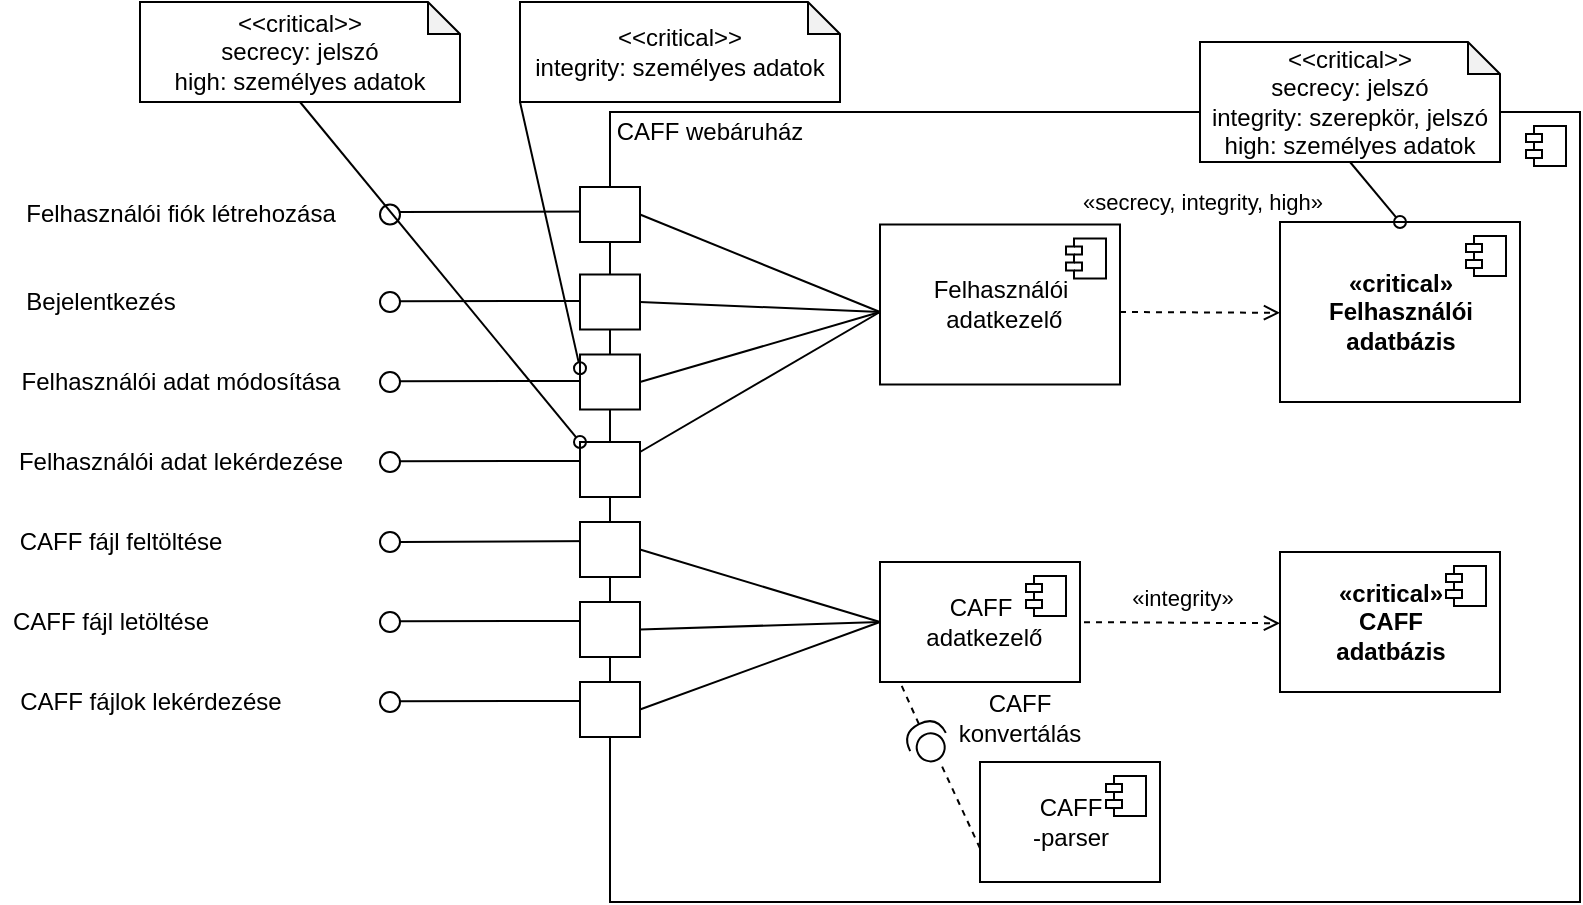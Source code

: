 <mxfile version="15.5.5" type="device"><diagram id="o6m9N1eS2aOGVe41u9jP" name="Page-1"><mxGraphModel dx="2249" dy="1963" grid="1" gridSize="10" guides="1" tooltips="1" connect="1" arrows="1" fold="1" page="1" pageScale="1" pageWidth="827" pageHeight="1169" math="0" shadow="0"><root><mxCell id="0"/><mxCell id="1" parent="0"/><mxCell id="lTvL9Bcv3uHDVhmwFT5u-25" value="" style="html=1;dropTarget=0;" vertex="1" parent="1"><mxGeometry x="245" y="45" width="485" height="395" as="geometry"/></mxCell><mxCell id="lTvL9Bcv3uHDVhmwFT5u-26" value="" style="shape=module;jettyWidth=8;jettyHeight=4;" vertex="1" parent="lTvL9Bcv3uHDVhmwFT5u-25"><mxGeometry x="1" width="20" height="20" relative="1" as="geometry"><mxPoint x="-27" y="7" as="offset"/></mxGeometry></mxCell><mxCell id="My18dLr243J0EC1B-qxL-15" value="CAFF webáruház" style="text;html=1;strokeColor=none;fillColor=none;align=center;verticalAlign=middle;whiteSpace=wrap;rounded=0;" parent="1" vertex="1"><mxGeometry x="240" y="40" width="110" height="30" as="geometry"/></mxCell><mxCell id="My18dLr243J0EC1B-qxL-16" value="Felhasználói fiók létrehozása" style="text;html=1;align=center;verticalAlign=middle;resizable=0;points=[];autosize=1;strokeColor=none;fillColor=none;" parent="1" vertex="1"><mxGeometry x="-55" y="86.25" width="170" height="20" as="geometry"/></mxCell><mxCell id="My18dLr243J0EC1B-qxL-17" value="Bejelentkezés&lt;br&gt;" style="text;html=1;align=center;verticalAlign=middle;resizable=0;points=[];autosize=1;strokeColor=none;fillColor=none;" parent="1" vertex="1"><mxGeometry x="-55" y="130" width="90" height="20" as="geometry"/></mxCell><mxCell id="My18dLr243J0EC1B-qxL-18" value="Felhasználói adat módosítása" style="text;html=1;align=center;verticalAlign=middle;resizable=0;points=[];autosize=1;strokeColor=none;fillColor=none;" parent="1" vertex="1"><mxGeometry x="-55" y="170" width="170" height="20" as="geometry"/></mxCell><mxCell id="My18dLr243J0EC1B-qxL-19" value="Felhasználói adat lekérdezése" style="text;html=1;align=center;verticalAlign=middle;resizable=0;points=[];autosize=1;strokeColor=none;fillColor=none;" parent="1" vertex="1"><mxGeometry x="-60" y="210" width="180" height="20" as="geometry"/></mxCell><mxCell id="My18dLr243J0EC1B-qxL-20" value="CAFF fájl feltöltése" style="text;html=1;align=center;verticalAlign=middle;resizable=0;points=[];autosize=1;strokeColor=none;fillColor=none;" parent="1" vertex="1"><mxGeometry x="-60" y="250" width="120" height="20" as="geometry"/></mxCell><mxCell id="My18dLr243J0EC1B-qxL-21" value="CAFF fájl letöltése" style="text;html=1;align=center;verticalAlign=middle;resizable=0;points=[];autosize=1;strokeColor=none;fillColor=none;" parent="1" vertex="1"><mxGeometry x="-60" y="290" width="110" height="20" as="geometry"/></mxCell><mxCell id="My18dLr243J0EC1B-qxL-23" value="CAFF fájlok lekérdezése&lt;br&gt;" style="text;html=1;align=center;verticalAlign=middle;resizable=0;points=[];autosize=1;strokeColor=none;fillColor=none;" parent="1" vertex="1"><mxGeometry x="-60" y="330" width="150" height="20" as="geometry"/></mxCell><mxCell id="My18dLr243J0EC1B-qxL-25" value="" style="endArrow=none;html=1;rounded=0;entryX=0.005;entryY=0.137;entryDx=0;entryDy=0;entryPerimeter=0;" parent="1" edge="1"><mxGeometry width="50" height="50" relative="1" as="geometry"><mxPoint x="140" y="95" as="sourcePoint"/><mxPoint x="242.25" y="94.8" as="targetPoint"/></mxGeometry></mxCell><mxCell id="My18dLr243J0EC1B-qxL-26" value="" style="endArrow=none;html=1;rounded=0;entryX=0.005;entryY=0.137;entryDx=0;entryDy=0;entryPerimeter=0;" parent="1" edge="1"><mxGeometry width="50" height="50" relative="1" as="geometry"><mxPoint x="137.8" y="139.59" as="sourcePoint"/><mxPoint x="240.0" y="139.5" as="targetPoint"/></mxGeometry></mxCell><mxCell id="My18dLr243J0EC1B-qxL-27" value="" style="endArrow=none;html=1;rounded=0;entryX=0.005;entryY=0.137;entryDx=0;entryDy=0;entryPerimeter=0;" parent="1" edge="1"><mxGeometry width="50" height="50" relative="1" as="geometry"><mxPoint x="137.8" y="179.59" as="sourcePoint"/><mxPoint x="240.0" y="179.5" as="targetPoint"/></mxGeometry></mxCell><mxCell id="My18dLr243J0EC1B-qxL-28" value="" style="endArrow=none;html=1;rounded=0;entryX=0.005;entryY=0.137;entryDx=0;entryDy=0;entryPerimeter=0;" parent="1" edge="1"><mxGeometry width="50" height="50" relative="1" as="geometry"><mxPoint x="137.8" y="219.59" as="sourcePoint"/><mxPoint x="240.0" y="219.5" as="targetPoint"/></mxGeometry></mxCell><mxCell id="My18dLr243J0EC1B-qxL-29" value="" style="endArrow=none;html=1;rounded=0;entryX=0.005;entryY=0.137;entryDx=0;entryDy=0;entryPerimeter=0;startArrow=none;" parent="1" source="My18dLr243J0EC1B-qxL-42" edge="1"><mxGeometry width="50" height="50" relative="1" as="geometry"><mxPoint x="140" y="259.59" as="sourcePoint"/><mxPoint x="242.2" y="259.5" as="targetPoint"/></mxGeometry></mxCell><mxCell id="My18dLr243J0EC1B-qxL-30" value="" style="endArrow=none;html=1;rounded=0;entryX=0.005;entryY=0.137;entryDx=0;entryDy=0;entryPerimeter=0;" parent="1" edge="1"><mxGeometry width="50" height="50" relative="1" as="geometry"><mxPoint x="140" y="299.59" as="sourcePoint"/><mxPoint x="242.2" y="299.5" as="targetPoint"/></mxGeometry></mxCell><mxCell id="My18dLr243J0EC1B-qxL-31" value="" style="endArrow=none;html=1;rounded=0;entryX=0.005;entryY=0.137;entryDx=0;entryDy=0;entryPerimeter=0;" parent="1" edge="1"><mxGeometry width="50" height="50" relative="1" as="geometry"><mxPoint x="137.8" y="339.59" as="sourcePoint"/><mxPoint x="240.0" y="339.5" as="targetPoint"/></mxGeometry></mxCell><mxCell id="My18dLr243J0EC1B-qxL-33" value="" style="ellipse;whiteSpace=wrap;html=1;" parent="1" vertex="1"><mxGeometry x="130" y="91.25" width="10" height="10" as="geometry"/></mxCell><mxCell id="My18dLr243J0EC1B-qxL-34" value="" style="ellipse;whiteSpace=wrap;html=1;" parent="1" vertex="1"><mxGeometry x="130" y="135" width="10" height="10" as="geometry"/></mxCell><mxCell id="My18dLr243J0EC1B-qxL-39" value="" style="ellipse;whiteSpace=wrap;html=1;" parent="1" vertex="1"><mxGeometry x="130" y="175" width="10" height="10" as="geometry"/></mxCell><mxCell id="My18dLr243J0EC1B-qxL-40" value="" style="ellipse;whiteSpace=wrap;html=1;" parent="1" vertex="1"><mxGeometry x="130" y="215" width="10" height="10" as="geometry"/></mxCell><mxCell id="My18dLr243J0EC1B-qxL-42" value="" style="ellipse;whiteSpace=wrap;html=1;" parent="1" vertex="1"><mxGeometry x="130" y="255" width="10" height="10" as="geometry"/></mxCell><mxCell id="My18dLr243J0EC1B-qxL-44" value="" style="ellipse;whiteSpace=wrap;html=1;" parent="1" vertex="1"><mxGeometry x="130" y="295" width="10" height="10" as="geometry"/></mxCell><mxCell id="My18dLr243J0EC1B-qxL-45" value="" style="ellipse;whiteSpace=wrap;html=1;" parent="1" vertex="1"><mxGeometry x="130" y="335" width="10" height="10" as="geometry"/></mxCell><mxCell id="My18dLr243J0EC1B-qxL-48" value="" style="rounded=0;whiteSpace=wrap;html=1;" parent="1" vertex="1"><mxGeometry x="230" y="82.5" width="30" height="27.5" as="geometry"/></mxCell><mxCell id="My18dLr243J0EC1B-qxL-49" value="" style="rounded=0;whiteSpace=wrap;html=1;" parent="1" vertex="1"><mxGeometry x="230" y="126.25" width="30" height="27.5" as="geometry"/></mxCell><mxCell id="My18dLr243J0EC1B-qxL-50" value="" style="rounded=0;whiteSpace=wrap;html=1;" parent="1" vertex="1"><mxGeometry x="230" y="166.25" width="30" height="27.5" as="geometry"/></mxCell><mxCell id="My18dLr243J0EC1B-qxL-51" value="" style="rounded=0;whiteSpace=wrap;html=1;" parent="1" vertex="1"><mxGeometry x="230" y="210" width="30" height="27.5" as="geometry"/></mxCell><mxCell id="My18dLr243J0EC1B-qxL-52" value="" style="rounded=0;whiteSpace=wrap;html=1;" parent="1" vertex="1"><mxGeometry x="230" y="250" width="30" height="27.5" as="geometry"/></mxCell><mxCell id="My18dLr243J0EC1B-qxL-55" value="" style="rounded=0;whiteSpace=wrap;html=1;" parent="1" vertex="1"><mxGeometry x="230" y="290" width="30" height="27.5" as="geometry"/></mxCell><mxCell id="My18dLr243J0EC1B-qxL-56" value="" style="rounded=0;whiteSpace=wrap;html=1;" parent="1" vertex="1"><mxGeometry x="230" y="330" width="30" height="27.5" as="geometry"/></mxCell><mxCell id="My18dLr243J0EC1B-qxL-60" value="" style="endArrow=none;html=1;rounded=0;exitX=1;exitY=0.5;exitDx=0;exitDy=0;entryX=0;entryY=0.5;entryDx=0;entryDy=0;" parent="1" source="My18dLr243J0EC1B-qxL-48" edge="1"><mxGeometry width="50" height="50" relative="1" as="geometry"><mxPoint x="320" y="260" as="sourcePoint"/><mxPoint x="380" y="145" as="targetPoint"/></mxGeometry></mxCell><mxCell id="My18dLr243J0EC1B-qxL-61" value="" style="endArrow=none;html=1;rounded=0;exitX=1;exitY=0.5;exitDx=0;exitDy=0;entryX=0;entryY=0.5;entryDx=0;entryDy=0;" parent="1" source="My18dLr243J0EC1B-qxL-49" edge="1"><mxGeometry width="50" height="50" relative="1" as="geometry"><mxPoint x="320" y="260" as="sourcePoint"/><mxPoint x="380" y="145" as="targetPoint"/></mxGeometry></mxCell><mxCell id="My18dLr243J0EC1B-qxL-62" value="" style="endArrow=none;html=1;rounded=0;exitX=1;exitY=0.5;exitDx=0;exitDy=0;entryX=0;entryY=0.5;entryDx=0;entryDy=0;" parent="1" source="My18dLr243J0EC1B-qxL-50" edge="1"><mxGeometry width="50" height="50" relative="1" as="geometry"><mxPoint x="320" y="260" as="sourcePoint"/><mxPoint x="380" y="145" as="targetPoint"/></mxGeometry></mxCell><mxCell id="My18dLr243J0EC1B-qxL-63" value="" style="endArrow=none;html=1;rounded=0;entryX=0;entryY=0.5;entryDx=0;entryDy=0;" parent="1" source="My18dLr243J0EC1B-qxL-51" edge="1"><mxGeometry width="50" height="50" relative="1" as="geometry"><mxPoint x="320" y="260" as="sourcePoint"/><mxPoint x="380" y="145" as="targetPoint"/></mxGeometry></mxCell><mxCell id="My18dLr243J0EC1B-qxL-65" value="" style="endArrow=none;html=1;rounded=0;exitX=1;exitY=0.5;exitDx=0;exitDy=0;entryX=0;entryY=0.5;entryDx=0;entryDy=0;" parent="1" source="My18dLr243J0EC1B-qxL-52" edge="1"><mxGeometry width="50" height="50" relative="1" as="geometry"><mxPoint x="320" y="290" as="sourcePoint"/><mxPoint x="380" y="300" as="targetPoint"/></mxGeometry></mxCell><mxCell id="My18dLr243J0EC1B-qxL-66" value="" style="endArrow=none;html=1;rounded=0;exitX=1;exitY=0.5;exitDx=0;exitDy=0;" parent="1" source="My18dLr243J0EC1B-qxL-55" edge="1"><mxGeometry width="50" height="50" relative="1" as="geometry"><mxPoint x="320" y="290" as="sourcePoint"/><mxPoint x="380" y="300" as="targetPoint"/></mxGeometry></mxCell><mxCell id="My18dLr243J0EC1B-qxL-67" value="" style="endArrow=none;html=1;rounded=0;exitX=1;exitY=0.5;exitDx=0;exitDy=0;" parent="1" source="My18dLr243J0EC1B-qxL-56" edge="1"><mxGeometry width="50" height="50" relative="1" as="geometry"><mxPoint x="320" y="290" as="sourcePoint"/><mxPoint x="380" y="300" as="targetPoint"/></mxGeometry></mxCell><mxCell id="My18dLr243J0EC1B-qxL-71" value="" style="endArrow=open;html=1;rounded=0;exitX=1;exitY=0.5;exitDx=0;exitDy=0;dashed=1;endFill=0;" parent="1" edge="1"><mxGeometry width="50" height="50" relative="1" as="geometry"><mxPoint x="500" y="145" as="sourcePoint"/><mxPoint x="580" y="145.4" as="targetPoint"/></mxGeometry></mxCell><mxCell id="My18dLr243J0EC1B-qxL-79" value="" style="endArrow=open;html=1;rounded=0;dashed=1;exitX=1;exitY=0.5;exitDx=0;exitDy=0;entryX=0;entryY=0.5;entryDx=0;entryDy=0;endFill=0;" parent="1" edge="1"><mxGeometry width="50" height="50" relative="1" as="geometry"><mxPoint x="470" y="300" as="sourcePoint"/><mxPoint x="580" y="300.625" as="targetPoint"/></mxGeometry></mxCell><mxCell id="My18dLr243J0EC1B-qxL-80" value="" style="shape=providedRequiredInterface;html=1;verticalLabelPosition=bottom;sketch=0;rotation=-117;" parent="1" vertex="1"><mxGeometry x="394" y="350" width="20" height="20" as="geometry"/></mxCell><mxCell id="My18dLr243J0EC1B-qxL-81" value="" style="endArrow=none;html=1;rounded=0;dashed=1;exitX=1;exitY=0.5;exitDx=0;exitDy=0;exitPerimeter=0;" parent="1" source="My18dLr243J0EC1B-qxL-80" edge="1"><mxGeometry width="50" height="50" relative="1" as="geometry"><mxPoint x="400" y="340" as="sourcePoint"/><mxPoint x="390" y="330" as="targetPoint"/></mxGeometry></mxCell><mxCell id="My18dLr243J0EC1B-qxL-82" value="" style="endArrow=none;html=1;rounded=0;dashed=1;exitX=0.75;exitY=1;exitDx=0;exitDy=0;" parent="1" edge="1"><mxGeometry width="50" height="50" relative="1" as="geometry"><mxPoint x="430" y="413.125" as="sourcePoint"/><mxPoint x="410" y="370" as="targetPoint"/></mxGeometry></mxCell><mxCell id="lTvL9Bcv3uHDVhmwFT5u-6" value="CAFF konvertálás" style="text;html=1;strokeColor=none;fillColor=none;align=center;verticalAlign=middle;whiteSpace=wrap;rounded=0;" vertex="1" parent="1"><mxGeometry x="420" y="337.5" width="60" height="20" as="geometry"/></mxCell><mxCell id="lTvL9Bcv3uHDVhmwFT5u-8" value="«secrecy, integrity, high»" style="edgeLabel;html=1;align=center;verticalAlign=middle;resizable=0;points=[];" vertex="1" connectable="0" parent="1"><mxGeometry x="539.999" y="91.253" as="geometry"><mxPoint x="1" y="-2" as="offset"/></mxGeometry></mxCell><mxCell id="lTvL9Bcv3uHDVhmwFT5u-13" value="CAFF&lt;br&gt;-parser" style="html=1;dropTarget=0;labelPosition=center;verticalLabelPosition=middle;align=center;verticalAlign=middle;" vertex="1" parent="1"><mxGeometry x="430" y="370" width="90" height="60" as="geometry"/></mxCell><mxCell id="lTvL9Bcv3uHDVhmwFT5u-14" value="" style="shape=module;jettyWidth=8;jettyHeight=4;" vertex="1" parent="lTvL9Bcv3uHDVhmwFT5u-13"><mxGeometry x="1" width="20" height="20" relative="1" as="geometry"><mxPoint x="-27" y="7" as="offset"/></mxGeometry></mxCell><mxCell id="lTvL9Bcv3uHDVhmwFT5u-15" value="&lt;b&gt;«critical»&lt;br&gt;CAFF&lt;br&gt;adatbázis&lt;/b&gt;" style="html=1;dropTarget=0;labelPosition=center;verticalLabelPosition=middle;align=center;verticalAlign=middle;" vertex="1" parent="1"><mxGeometry x="580" y="265" width="110" height="70" as="geometry"/></mxCell><mxCell id="lTvL9Bcv3uHDVhmwFT5u-16" value="" style="shape=module;jettyWidth=8;jettyHeight=4;" vertex="1" parent="lTvL9Bcv3uHDVhmwFT5u-15"><mxGeometry x="1" width="20" height="20" relative="1" as="geometry"><mxPoint x="-27" y="7" as="offset"/></mxGeometry></mxCell><mxCell id="lTvL9Bcv3uHDVhmwFT5u-17" value="&lt;b&gt;«critical»&lt;br&gt;Felhasználói&lt;br&gt;adatbázis&lt;/b&gt;" style="html=1;dropTarget=0;labelPosition=center;verticalLabelPosition=middle;align=center;verticalAlign=middle;" vertex="1" parent="1"><mxGeometry x="580" y="100" width="120" height="90" as="geometry"/></mxCell><mxCell id="lTvL9Bcv3uHDVhmwFT5u-18" value="" style="shape=module;jettyWidth=8;jettyHeight=4;" vertex="1" parent="lTvL9Bcv3uHDVhmwFT5u-17"><mxGeometry x="1" width="20" height="20" relative="1" as="geometry"><mxPoint x="-27" y="7" as="offset"/></mxGeometry></mxCell><mxCell id="lTvL9Bcv3uHDVhmwFT5u-19" value="&lt;span&gt;Felhasználói&lt;br&gt;&amp;nbsp;adatkezelő&lt;/span&gt;" style="html=1;dropTarget=0;labelPosition=center;verticalLabelPosition=middle;align=center;verticalAlign=middle;" vertex="1" parent="1"><mxGeometry x="380" y="101.25" width="120" height="80" as="geometry"/></mxCell><mxCell id="lTvL9Bcv3uHDVhmwFT5u-20" value="" style="shape=module;jettyWidth=8;jettyHeight=4;" vertex="1" parent="lTvL9Bcv3uHDVhmwFT5u-19"><mxGeometry x="1" width="20" height="20" relative="1" as="geometry"><mxPoint x="-27" y="7" as="offset"/></mxGeometry></mxCell><mxCell id="lTvL9Bcv3uHDVhmwFT5u-23" value="&lt;span&gt;CAFF&lt;br&gt;&amp;nbsp;adatkezelő&lt;/span&gt;" style="html=1;dropTarget=0;labelPosition=center;verticalLabelPosition=middle;align=center;verticalAlign=middle;" vertex="1" parent="1"><mxGeometry x="380" y="270" width="100" height="60" as="geometry"/></mxCell><mxCell id="lTvL9Bcv3uHDVhmwFT5u-24" value="" style="shape=module;jettyWidth=8;jettyHeight=4;" vertex="1" parent="lTvL9Bcv3uHDVhmwFT5u-23"><mxGeometry x="1" width="20" height="20" relative="1" as="geometry"><mxPoint x="-27" y="7" as="offset"/></mxGeometry></mxCell><mxCell id="lTvL9Bcv3uHDVhmwFT5u-30" style="rounded=0;orthogonalLoop=1;jettySize=auto;html=1;exitX=0.5;exitY=1;exitDx=0;exitDy=0;exitPerimeter=0;entryX=0.5;entryY=0;entryDx=0;entryDy=0;endArrow=oval;endFill=0;" edge="1" parent="1" source="lTvL9Bcv3uHDVhmwFT5u-29" target="lTvL9Bcv3uHDVhmwFT5u-17"><mxGeometry relative="1" as="geometry"/></mxCell><mxCell id="lTvL9Bcv3uHDVhmwFT5u-29" value="&amp;lt;&amp;lt;critical&amp;gt;&amp;gt;&lt;br&gt;secrecy: jelszó&lt;br&gt;integrity: szerepkör, jelszó&lt;br&gt;high: személyes adatok" style="shape=note;whiteSpace=wrap;html=1;backgroundOutline=1;darkOpacity=0.05;size=16;" vertex="1" parent="1"><mxGeometry x="540" y="10" width="150" height="60" as="geometry"/></mxCell><mxCell id="lTvL9Bcv3uHDVhmwFT5u-32" value="«integrity»" style="edgeLabel;html=1;align=center;verticalAlign=middle;resizable=0;points=[];" vertex="1" connectable="0" parent="1"><mxGeometry x="529.999" y="290.003" as="geometry"><mxPoint x="1" y="-2" as="offset"/></mxGeometry></mxCell><mxCell id="lTvL9Bcv3uHDVhmwFT5u-34" style="edgeStyle=none;rounded=0;orthogonalLoop=1;jettySize=auto;html=1;exitX=0.5;exitY=1;exitDx=0;exitDy=0;exitPerimeter=0;entryX=0;entryY=0;entryDx=0;entryDy=0;endArrow=oval;endFill=0;" edge="1" parent="1" source="lTvL9Bcv3uHDVhmwFT5u-33" target="My18dLr243J0EC1B-qxL-51"><mxGeometry relative="1" as="geometry"/></mxCell><mxCell id="lTvL9Bcv3uHDVhmwFT5u-33" value="&amp;lt;&amp;lt;critical&amp;gt;&amp;gt;&lt;br&gt;secrecy: jelszó&lt;br&gt;high: személyes adatok" style="shape=note;whiteSpace=wrap;html=1;backgroundOutline=1;darkOpacity=0.05;size=16;" vertex="1" parent="1"><mxGeometry x="10" y="-10" width="160" height="50" as="geometry"/></mxCell><mxCell id="lTvL9Bcv3uHDVhmwFT5u-36" style="edgeStyle=none;rounded=0;orthogonalLoop=1;jettySize=auto;html=1;exitX=0;exitY=1;exitDx=0;exitDy=0;exitPerimeter=0;entryX=0;entryY=0.25;entryDx=0;entryDy=0;endArrow=oval;endFill=0;" edge="1" parent="1" source="lTvL9Bcv3uHDVhmwFT5u-35" target="My18dLr243J0EC1B-qxL-50"><mxGeometry relative="1" as="geometry"/></mxCell><mxCell id="lTvL9Bcv3uHDVhmwFT5u-35" value="&amp;lt;&amp;lt;critical&amp;gt;&amp;gt;&lt;br&gt;integrity: személyes adatok" style="shape=note;whiteSpace=wrap;html=1;backgroundOutline=1;darkOpacity=0.05;size=16;" vertex="1" parent="1"><mxGeometry x="200" y="-10" width="160" height="50" as="geometry"/></mxCell></root></mxGraphModel></diagram></mxfile>